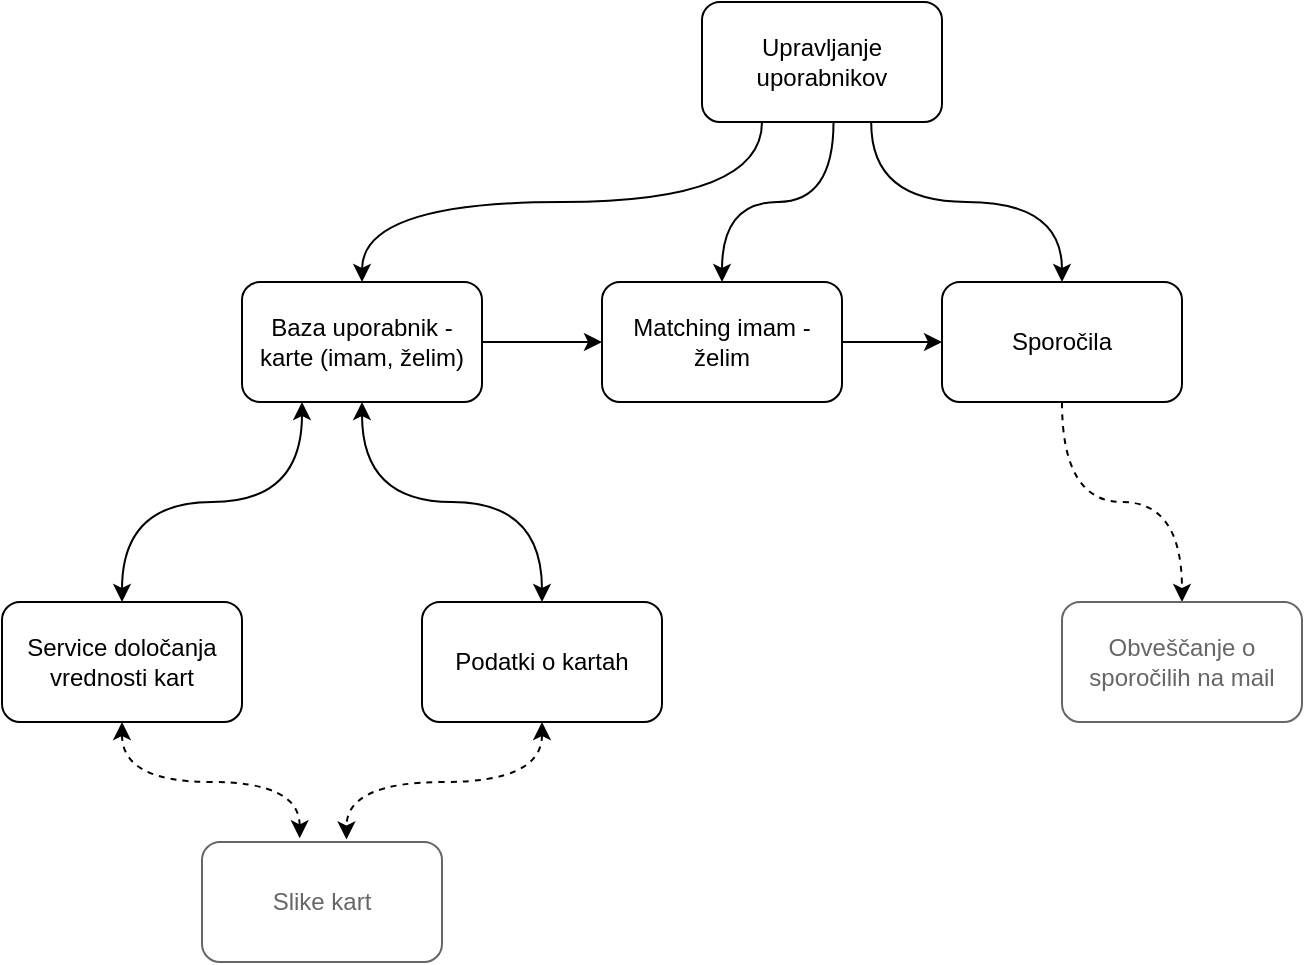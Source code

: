 <mxfile version="13.8.1" type="github">
  <diagram id="G09sYua1eB9s22Px_hje" name="Page-1">
    <mxGraphModel dx="1178" dy="659" grid="1" gridSize="10" guides="1" tooltips="1" connect="1" arrows="1" fold="1" page="1" pageScale="1" pageWidth="827" pageHeight="1169" math="0" shadow="0">
      <root>
        <mxCell id="0" />
        <mxCell id="1" parent="0" />
        <mxCell id="_5K8WuH-TR4IDPXa7d1b-11" style="edgeStyle=orthogonalEdgeStyle;curved=1;rounded=0;orthogonalLoop=1;jettySize=auto;html=1;exitX=0.5;exitY=0;exitDx=0;exitDy=0;entryX=0.25;entryY=1;entryDx=0;entryDy=0;startArrow=classic;startFill=1;fontColor=#666666;" edge="1" parent="1" source="x70o4VMEUT4BFZt0m60u-3" target="_5K8WuH-TR4IDPXa7d1b-3">
          <mxGeometry relative="1" as="geometry" />
        </mxCell>
        <mxCell id="x70o4VMEUT4BFZt0m60u-3" value="&lt;span&gt;Service določanja vrednosti kart&lt;/span&gt;" style="rounded=1;whiteSpace=wrap;html=1;" parent="1" vertex="1">
          <mxGeometry x="40" y="380" width="120" height="60" as="geometry" />
        </mxCell>
        <mxCell id="_5K8WuH-TR4IDPXa7d1b-7" style="edgeStyle=orthogonalEdgeStyle;curved=1;rounded=0;orthogonalLoop=1;jettySize=auto;html=1;fontColor=#666666;entryX=0.5;entryY=0;entryDx=0;entryDy=0;exitX=0.705;exitY=1.007;exitDx=0;exitDy=0;exitPerimeter=0;" edge="1" parent="1" source="x70o4VMEUT4BFZt0m60u-4" target="_5K8WuH-TR4IDPXa7d1b-1">
          <mxGeometry relative="1" as="geometry">
            <mxPoint x="570" y="210" as="targetPoint" />
          </mxGeometry>
        </mxCell>
        <mxCell id="_5K8WuH-TR4IDPXa7d1b-16" style="edgeStyle=orthogonalEdgeStyle;curved=1;rounded=0;orthogonalLoop=1;jettySize=auto;html=1;exitX=0.548;exitY=0.998;exitDx=0;exitDy=0;entryX=0.5;entryY=0;entryDx=0;entryDy=0;startArrow=none;startFill=0;fontColor=#666666;exitPerimeter=0;" edge="1" parent="1" source="x70o4VMEUT4BFZt0m60u-4" target="_5K8WuH-TR4IDPXa7d1b-6">
          <mxGeometry relative="1" as="geometry" />
        </mxCell>
        <mxCell id="_5K8WuH-TR4IDPXa7d1b-17" style="edgeStyle=orthogonalEdgeStyle;curved=1;rounded=0;orthogonalLoop=1;jettySize=auto;html=1;entryX=0.5;entryY=0;entryDx=0;entryDy=0;startArrow=none;startFill=0;fontColor=#666666;exitX=0.25;exitY=1;exitDx=0;exitDy=0;" edge="1" parent="1" source="x70o4VMEUT4BFZt0m60u-4" target="_5K8WuH-TR4IDPXa7d1b-3">
          <mxGeometry relative="1" as="geometry" />
        </mxCell>
        <mxCell id="x70o4VMEUT4BFZt0m60u-4" value="Upravljanje uporabnikov" style="rounded=1;whiteSpace=wrap;html=1;" parent="1" vertex="1">
          <mxGeometry x="390" y="80" width="120" height="60" as="geometry" />
        </mxCell>
        <mxCell id="_5K8WuH-TR4IDPXa7d1b-8" style="edgeStyle=orthogonalEdgeStyle;curved=1;rounded=0;orthogonalLoop=1;jettySize=auto;html=1;fontColor=#666666;dashed=1;" edge="1" parent="1" source="_5K8WuH-TR4IDPXa7d1b-1" target="_5K8WuH-TR4IDPXa7d1b-5">
          <mxGeometry relative="1" as="geometry" />
        </mxCell>
        <mxCell id="_5K8WuH-TR4IDPXa7d1b-1" value="Sporočila" style="rounded=1;whiteSpace=wrap;html=1;" vertex="1" parent="1">
          <mxGeometry x="510" y="220" width="120" height="60" as="geometry" />
        </mxCell>
        <mxCell id="_5K8WuH-TR4IDPXa7d1b-12" style="edgeStyle=orthogonalEdgeStyle;curved=1;rounded=0;orthogonalLoop=1;jettySize=auto;html=1;entryX=0.5;entryY=1;entryDx=0;entryDy=0;startArrow=classic;startFill=1;fontColor=#666666;" edge="1" parent="1" source="_5K8WuH-TR4IDPXa7d1b-2" target="_5K8WuH-TR4IDPXa7d1b-3">
          <mxGeometry relative="1" as="geometry" />
        </mxCell>
        <mxCell id="_5K8WuH-TR4IDPXa7d1b-14" style="edgeStyle=orthogonalEdgeStyle;curved=1;rounded=0;orthogonalLoop=1;jettySize=auto;html=1;entryX=0.602;entryY=-0.021;entryDx=0;entryDy=0;entryPerimeter=0;startArrow=classic;startFill=1;fontColor=#666666;dashed=1;" edge="1" parent="1" source="_5K8WuH-TR4IDPXa7d1b-2" target="_5K8WuH-TR4IDPXa7d1b-4">
          <mxGeometry relative="1" as="geometry" />
        </mxCell>
        <mxCell id="_5K8WuH-TR4IDPXa7d1b-2" value="Podatki o kartah" style="rounded=1;whiteSpace=wrap;html=1;" vertex="1" parent="1">
          <mxGeometry x="250" y="380" width="120" height="60" as="geometry" />
        </mxCell>
        <mxCell id="_5K8WuH-TR4IDPXa7d1b-18" style="edgeStyle=orthogonalEdgeStyle;curved=1;rounded=0;orthogonalLoop=1;jettySize=auto;html=1;exitX=1;exitY=0.5;exitDx=0;exitDy=0;entryX=0;entryY=0.5;entryDx=0;entryDy=0;startArrow=none;startFill=0;fontColor=#666666;" edge="1" parent="1" source="_5K8WuH-TR4IDPXa7d1b-3" target="_5K8WuH-TR4IDPXa7d1b-6">
          <mxGeometry relative="1" as="geometry" />
        </mxCell>
        <mxCell id="_5K8WuH-TR4IDPXa7d1b-3" value="Baza uporabnik - karte (imam, želim)" style="rounded=1;whiteSpace=wrap;html=1;" vertex="1" parent="1">
          <mxGeometry x="160" y="220" width="120" height="60" as="geometry" />
        </mxCell>
        <mxCell id="_5K8WuH-TR4IDPXa7d1b-13" style="edgeStyle=orthogonalEdgeStyle;curved=1;rounded=0;orthogonalLoop=1;jettySize=auto;html=1;entryX=0.5;entryY=1;entryDx=0;entryDy=0;startArrow=classic;startFill=1;fontColor=#666666;exitX=0.407;exitY=-0.031;exitDx=0;exitDy=0;exitPerimeter=0;dashed=1;" edge="1" parent="1" source="_5K8WuH-TR4IDPXa7d1b-4" target="x70o4VMEUT4BFZt0m60u-3">
          <mxGeometry relative="1" as="geometry" />
        </mxCell>
        <mxCell id="_5K8WuH-TR4IDPXa7d1b-4" value="Slike kart" style="rounded=1;whiteSpace=wrap;html=1;strokeColor=#666666;fontColor=#666666;" vertex="1" parent="1">
          <mxGeometry x="140" y="500" width="120" height="60" as="geometry" />
        </mxCell>
        <mxCell id="_5K8WuH-TR4IDPXa7d1b-5" value="Obveščanje o sporočilih na mail" style="rounded=1;whiteSpace=wrap;html=1;strokeColor=#666666;fontColor=#666666;" vertex="1" parent="1">
          <mxGeometry x="570" y="380" width="120" height="60" as="geometry" />
        </mxCell>
        <mxCell id="_5K8WuH-TR4IDPXa7d1b-15" style="edgeStyle=orthogonalEdgeStyle;curved=1;rounded=0;orthogonalLoop=1;jettySize=auto;html=1;entryX=0;entryY=0.5;entryDx=0;entryDy=0;startArrow=none;startFill=0;fontColor=#666666;" edge="1" parent="1" source="_5K8WuH-TR4IDPXa7d1b-6" target="_5K8WuH-TR4IDPXa7d1b-1">
          <mxGeometry relative="1" as="geometry" />
        </mxCell>
        <mxCell id="_5K8WuH-TR4IDPXa7d1b-6" value="Matching imam - želim" style="rounded=1;whiteSpace=wrap;html=1;" vertex="1" parent="1">
          <mxGeometry x="340" y="220" width="120" height="60" as="geometry" />
        </mxCell>
      </root>
    </mxGraphModel>
  </diagram>
</mxfile>
